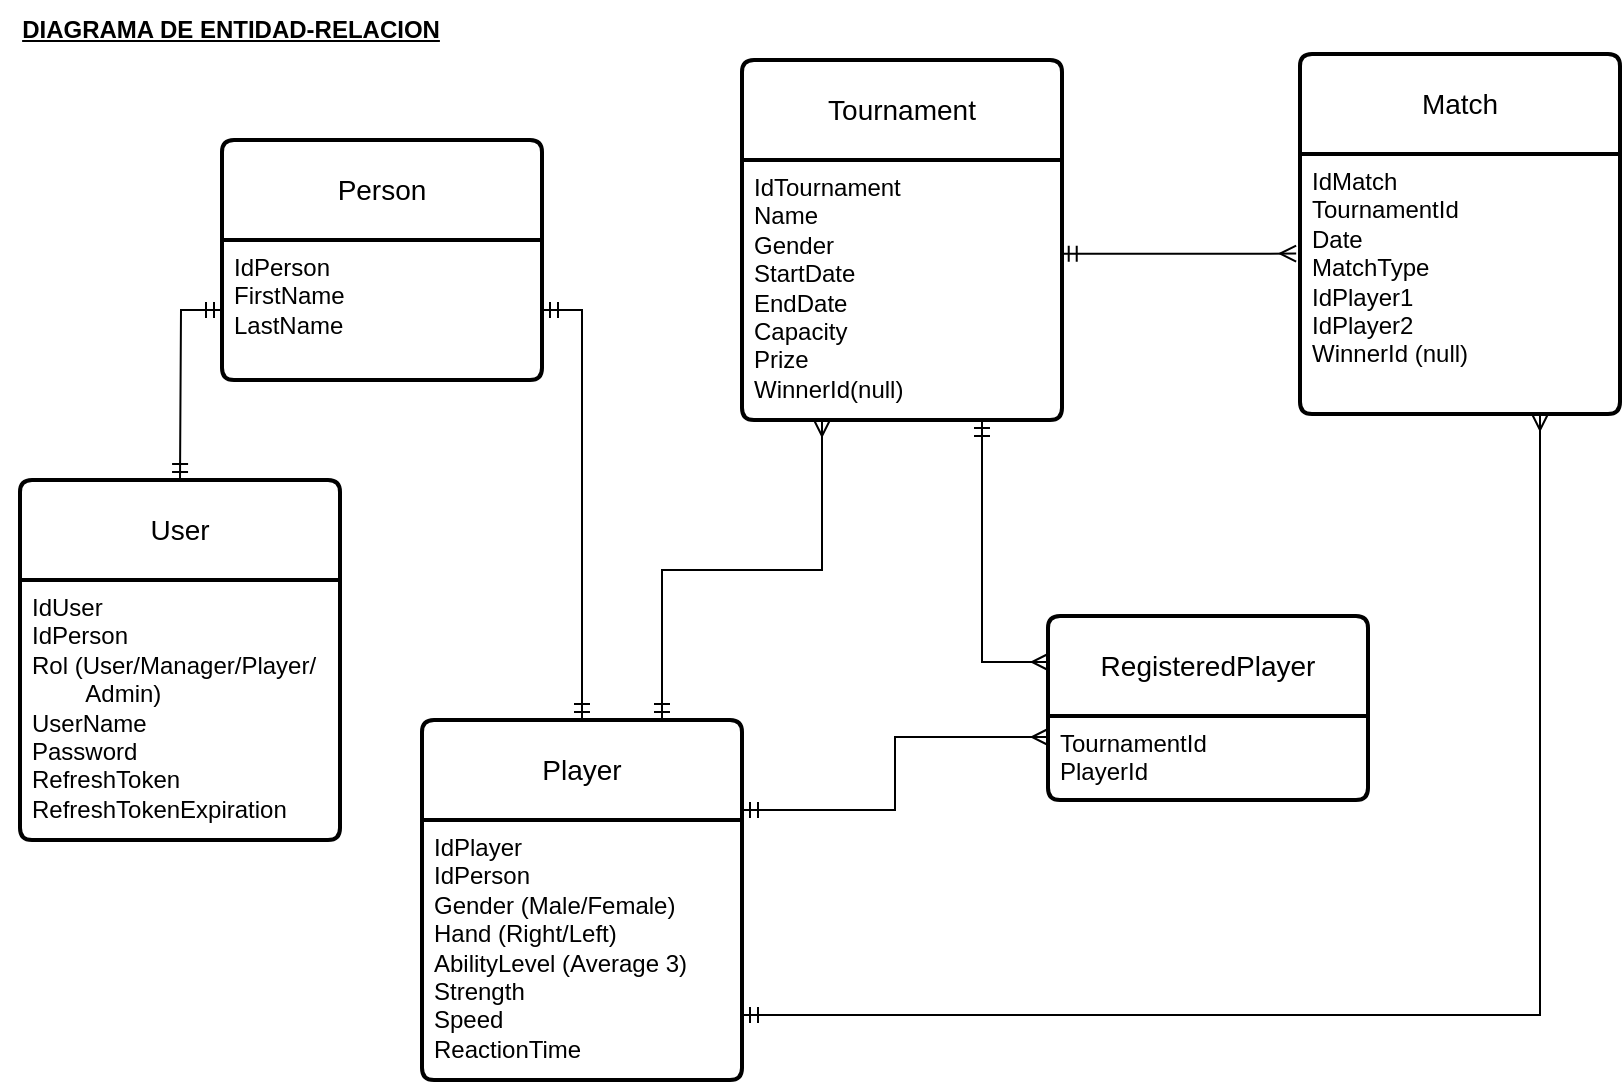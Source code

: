 <mxfile version="24.4.4" type="device">
  <diagram name="Página-1" id="BWAjnGRzmSpd8N5Kgwu_">
    <mxGraphModel dx="1050" dy="565" grid="1" gridSize="10" guides="1" tooltips="1" connect="1" arrows="1" fold="1" page="1" pageScale="1" pageWidth="827" pageHeight="1169" math="0" shadow="0">
      <root>
        <mxCell id="0" />
        <mxCell id="1" parent="0" />
        <mxCell id="ondeztQkq0cg8BwEWKYh-1" value="Person" style="swimlane;childLayout=stackLayout;horizontal=1;startSize=50;horizontalStack=0;rounded=1;fontSize=14;fontStyle=0;strokeWidth=2;resizeParent=0;resizeLast=1;shadow=0;dashed=0;align=center;arcSize=4;whiteSpace=wrap;html=1;" parent="1" vertex="1">
          <mxGeometry x="121" y="80" width="160" height="120" as="geometry" />
        </mxCell>
        <mxCell id="ondeztQkq0cg8BwEWKYh-2" value="IdPerson&lt;div&gt;FirstName&lt;/div&gt;&lt;div&gt;LastName&lt;/div&gt;" style="align=left;strokeColor=none;fillColor=none;spacingLeft=4;fontSize=12;verticalAlign=top;resizable=0;rotatable=0;part=1;html=1;" parent="ondeztQkq0cg8BwEWKYh-1" vertex="1">
          <mxGeometry y="50" width="160" height="70" as="geometry" />
        </mxCell>
        <mxCell id="ondeztQkq0cg8BwEWKYh-5" value="Player" style="swimlane;childLayout=stackLayout;horizontal=1;startSize=50;horizontalStack=0;rounded=1;fontSize=14;fontStyle=0;strokeWidth=2;resizeParent=0;resizeLast=1;shadow=0;dashed=0;align=center;arcSize=4;whiteSpace=wrap;html=1;" parent="1" vertex="1">
          <mxGeometry x="221" y="370" width="160" height="180" as="geometry" />
        </mxCell>
        <mxCell id="ondeztQkq0cg8BwEWKYh-6" value="IdPlayer&lt;div&gt;IdPerson&lt;br&gt;&lt;div&gt;&lt;span style=&quot;background-color: initial;&quot;&gt;Gender (Male/Female)&lt;/span&gt;&lt;div&gt;&lt;div&gt;&lt;div&gt;Hand (Right/Left)&lt;/div&gt;&lt;/div&gt;&lt;div&gt;AbilityLevel (Average 3)&lt;/div&gt;&lt;div&gt;Strength&lt;/div&gt;&lt;div&gt;Speed&lt;/div&gt;&lt;div&gt;ReactionTime&lt;/div&gt;&lt;/div&gt;&lt;/div&gt;&lt;/div&gt;" style="align=left;strokeColor=none;fillColor=none;spacingLeft=4;fontSize=12;verticalAlign=top;resizable=0;rotatable=0;part=1;html=1;" parent="ondeztQkq0cg8BwEWKYh-5" vertex="1">
          <mxGeometry y="50" width="160" height="130" as="geometry" />
        </mxCell>
        <mxCell id="ondeztQkq0cg8BwEWKYh-7" value="User" style="swimlane;childLayout=stackLayout;horizontal=1;startSize=50;horizontalStack=0;rounded=1;fontSize=14;fontStyle=0;strokeWidth=2;resizeParent=0;resizeLast=1;shadow=0;dashed=0;align=center;arcSize=4;whiteSpace=wrap;html=1;" parent="1" vertex="1">
          <mxGeometry x="20" y="250" width="160" height="180" as="geometry" />
        </mxCell>
        <mxCell id="ondeztQkq0cg8BwEWKYh-8" value="Id&lt;span style=&quot;background-color: initial;&quot;&gt;User&lt;/span&gt;&lt;div&gt;IdPerson&lt;br&gt;&lt;div&gt;&lt;div&gt;Rol (User/Manager/Player/&lt;/div&gt;&lt;div&gt;&lt;span style=&quot;white-space: pre;&quot;&gt;&#x9;&lt;/span&gt;Admin)&lt;br&gt;&lt;/div&gt;&lt;div&gt;UserName&lt;/div&gt;&lt;div&gt;Password&lt;/div&gt;&lt;/div&gt;&lt;/div&gt;&lt;div&gt;RefreshToken&amp;nbsp;&lt;br&gt;&lt;/div&gt;&lt;div&gt;RefreshTokenExpiration&amp;nbsp;&lt;br&gt;&lt;/div&gt;" style="align=left;strokeColor=none;fillColor=none;spacingLeft=4;fontSize=12;verticalAlign=top;resizable=0;rotatable=0;part=1;html=1;" parent="ondeztQkq0cg8BwEWKYh-7" vertex="1">
          <mxGeometry y="50" width="160" height="130" as="geometry" />
        </mxCell>
        <mxCell id="ondeztQkq0cg8BwEWKYh-9" value="Tournament" style="swimlane;childLayout=stackLayout;horizontal=1;startSize=50;horizontalStack=0;rounded=1;fontSize=14;fontStyle=0;strokeWidth=2;resizeParent=0;resizeLast=1;shadow=0;dashed=0;align=center;arcSize=4;whiteSpace=wrap;html=1;" parent="1" vertex="1">
          <mxGeometry x="381" y="40" width="160" height="180" as="geometry" />
        </mxCell>
        <mxCell id="ondeztQkq0cg8BwEWKYh-10" value="IdTournament&lt;div&gt;Name&lt;/div&gt;&lt;div&gt;Gender&lt;br&gt;&lt;div&gt;StartDate&lt;/div&gt;&lt;div&gt;EndDate&lt;/div&gt;&lt;div&gt;Capacity&lt;/div&gt;&lt;div&gt;Prize&lt;/div&gt;&lt;/div&gt;&lt;div&gt;WinnerId(null)&lt;/div&gt;" style="align=left;strokeColor=none;fillColor=none;spacingLeft=4;fontSize=12;verticalAlign=top;resizable=0;rotatable=0;part=1;html=1;" parent="ondeztQkq0cg8BwEWKYh-9" vertex="1">
          <mxGeometry y="50" width="160" height="130" as="geometry" />
        </mxCell>
        <mxCell id="ondeztQkq0cg8BwEWKYh-14" value="Match" style="swimlane;childLayout=stackLayout;horizontal=1;startSize=50;horizontalStack=0;rounded=1;fontSize=14;fontStyle=0;strokeWidth=2;resizeParent=0;resizeLast=1;shadow=0;dashed=0;align=center;arcSize=4;whiteSpace=wrap;html=1;" parent="1" vertex="1">
          <mxGeometry x="660" y="37" width="160" height="180" as="geometry" />
        </mxCell>
        <mxCell id="ondeztQkq0cg8BwEWKYh-15" value="IdMatch&lt;div&gt;TournamentId&lt;br&gt;&lt;div&gt;Date&lt;div&gt;MatchType&lt;/div&gt;&lt;div&gt;IdPlayer1&lt;/div&gt;&lt;div&gt;IdPlayer2&lt;/div&gt;&lt;div&gt;WinnerId (null)&lt;/div&gt;&lt;/div&gt;&lt;/div&gt;" style="align=left;strokeColor=none;fillColor=none;spacingLeft=4;fontSize=12;verticalAlign=top;resizable=0;rotatable=0;part=1;html=1;" parent="ondeztQkq0cg8BwEWKYh-14" vertex="1">
          <mxGeometry y="50" width="160" height="130" as="geometry" />
        </mxCell>
        <mxCell id="ondeztQkq0cg8BwEWKYh-24" style="edgeStyle=orthogonalEdgeStyle;rounded=0;orthogonalLoop=1;jettySize=auto;html=1;exitX=0.996;exitY=0.361;exitDx=0;exitDy=0;startArrow=ERmandOne;startFill=0;endArrow=ERmany;endFill=0;entryX=-0.012;entryY=0.383;entryDx=0;entryDy=0;exitPerimeter=0;entryPerimeter=0;" parent="1" source="ondeztQkq0cg8BwEWKYh-10" target="ondeztQkq0cg8BwEWKYh-15" edge="1">
          <mxGeometry relative="1" as="geometry">
            <mxPoint x="641" y="378" as="targetPoint" />
          </mxGeometry>
        </mxCell>
        <mxCell id="ondeztQkq0cg8BwEWKYh-69" value="&lt;b&gt;&lt;u&gt;DIAGRAMA DE ENTIDAD-RELACION&lt;/u&gt;&lt;/b&gt;" style="text;html=1;align=center;verticalAlign=middle;resizable=0;points=[];autosize=1;strokeColor=none;fillColor=none;" parent="1" vertex="1">
          <mxGeometry x="10" y="10" width="230" height="30" as="geometry" />
        </mxCell>
        <mxCell id="jn2vX2WonUD-AIUFZdTX-5" value="RegisteredPlayer" style="swimlane;childLayout=stackLayout;horizontal=1;startSize=50;horizontalStack=0;rounded=1;fontSize=14;fontStyle=0;strokeWidth=2;resizeParent=0;resizeLast=1;shadow=0;dashed=0;align=center;arcSize=4;whiteSpace=wrap;html=1;" parent="1" vertex="1">
          <mxGeometry x="534" y="318" width="160" height="92" as="geometry" />
        </mxCell>
        <mxCell id="jn2vX2WonUD-AIUFZdTX-6" value="&lt;div&gt;TournamentId&lt;/div&gt;&lt;div&gt;PlayerId&lt;/div&gt;" style="align=left;strokeColor=none;fillColor=none;spacingLeft=4;fontSize=12;verticalAlign=top;resizable=0;rotatable=0;part=1;html=1;" parent="jn2vX2WonUD-AIUFZdTX-5" vertex="1">
          <mxGeometry y="50" width="160" height="42" as="geometry" />
        </mxCell>
        <mxCell id="jn2vX2WonUD-AIUFZdTX-7" style="edgeStyle=orthogonalEdgeStyle;rounded=0;orthogonalLoop=1;jettySize=auto;html=1;exitX=1;exitY=0.25;exitDx=0;exitDy=0;entryX=0;entryY=0.25;entryDx=0;entryDy=0;startArrow=ERmandOne;startFill=0;endArrow=ERmany;endFill=0;" parent="1" source="ondeztQkq0cg8BwEWKYh-5" target="jn2vX2WonUD-AIUFZdTX-6" edge="1">
          <mxGeometry relative="1" as="geometry" />
        </mxCell>
        <mxCell id="H6o_AT5itxEo13LOlbVg-1" value="" style="edgeStyle=orthogonalEdgeStyle;rounded=0;orthogonalLoop=1;jettySize=auto;html=1;startArrow=ERmandOne;startFill=0;endArrow=ERmandOne;endFill=0;" parent="1" source="ondeztQkq0cg8BwEWKYh-2" edge="1">
          <mxGeometry relative="1" as="geometry">
            <mxPoint x="100" y="250" as="targetPoint" />
          </mxGeometry>
        </mxCell>
        <mxCell id="H6o_AT5itxEo13LOlbVg-3" value="" style="edgeStyle=orthogonalEdgeStyle;rounded=0;orthogonalLoop=1;jettySize=auto;html=1;entryX=0.5;entryY=0;entryDx=0;entryDy=0;exitX=1;exitY=0.5;exitDx=0;exitDy=0;startArrow=ERmandOne;startFill=0;endArrow=ERmandOne;endFill=0;" parent="1" source="ondeztQkq0cg8BwEWKYh-2" target="ondeztQkq0cg8BwEWKYh-5" edge="1">
          <mxGeometry relative="1" as="geometry">
            <mxPoint x="290" y="165" as="sourcePoint" />
          </mxGeometry>
        </mxCell>
        <mxCell id="H6o_AT5itxEo13LOlbVg-6" value="" style="edgeStyle=orthogonalEdgeStyle;rounded=0;orthogonalLoop=1;jettySize=auto;html=1;entryX=0.25;entryY=1;entryDx=0;entryDy=0;startArrow=ERmandOne;startFill=0;endArrow=ERmany;endFill=0;exitX=0.75;exitY=0;exitDx=0;exitDy=0;" parent="1" source="ondeztQkq0cg8BwEWKYh-5" target="ondeztQkq0cg8BwEWKYh-10" edge="1">
          <mxGeometry relative="1" as="geometry" />
        </mxCell>
        <mxCell id="H6o_AT5itxEo13LOlbVg-8" style="edgeStyle=orthogonalEdgeStyle;rounded=0;orthogonalLoop=1;jettySize=auto;html=1;exitX=0.75;exitY=1;exitDx=0;exitDy=0;entryX=0;entryY=0.25;entryDx=0;entryDy=0;startArrow=ERmandOne;startFill=0;endArrow=ERmany;endFill=0;" parent="1" source="ondeztQkq0cg8BwEWKYh-10" target="jn2vX2WonUD-AIUFZdTX-5" edge="1">
          <mxGeometry relative="1" as="geometry" />
        </mxCell>
        <mxCell id="H6o_AT5itxEo13LOlbVg-9" style="edgeStyle=orthogonalEdgeStyle;rounded=0;orthogonalLoop=1;jettySize=auto;html=1;exitX=0.75;exitY=1;exitDx=0;exitDy=0;entryX=1;entryY=0.75;entryDx=0;entryDy=0;startArrow=ERmany;startFill=0;endArrow=ERmandOne;endFill=0;" parent="1" source="ondeztQkq0cg8BwEWKYh-15" target="ondeztQkq0cg8BwEWKYh-6" edge="1">
          <mxGeometry relative="1" as="geometry" />
        </mxCell>
      </root>
    </mxGraphModel>
  </diagram>
</mxfile>

